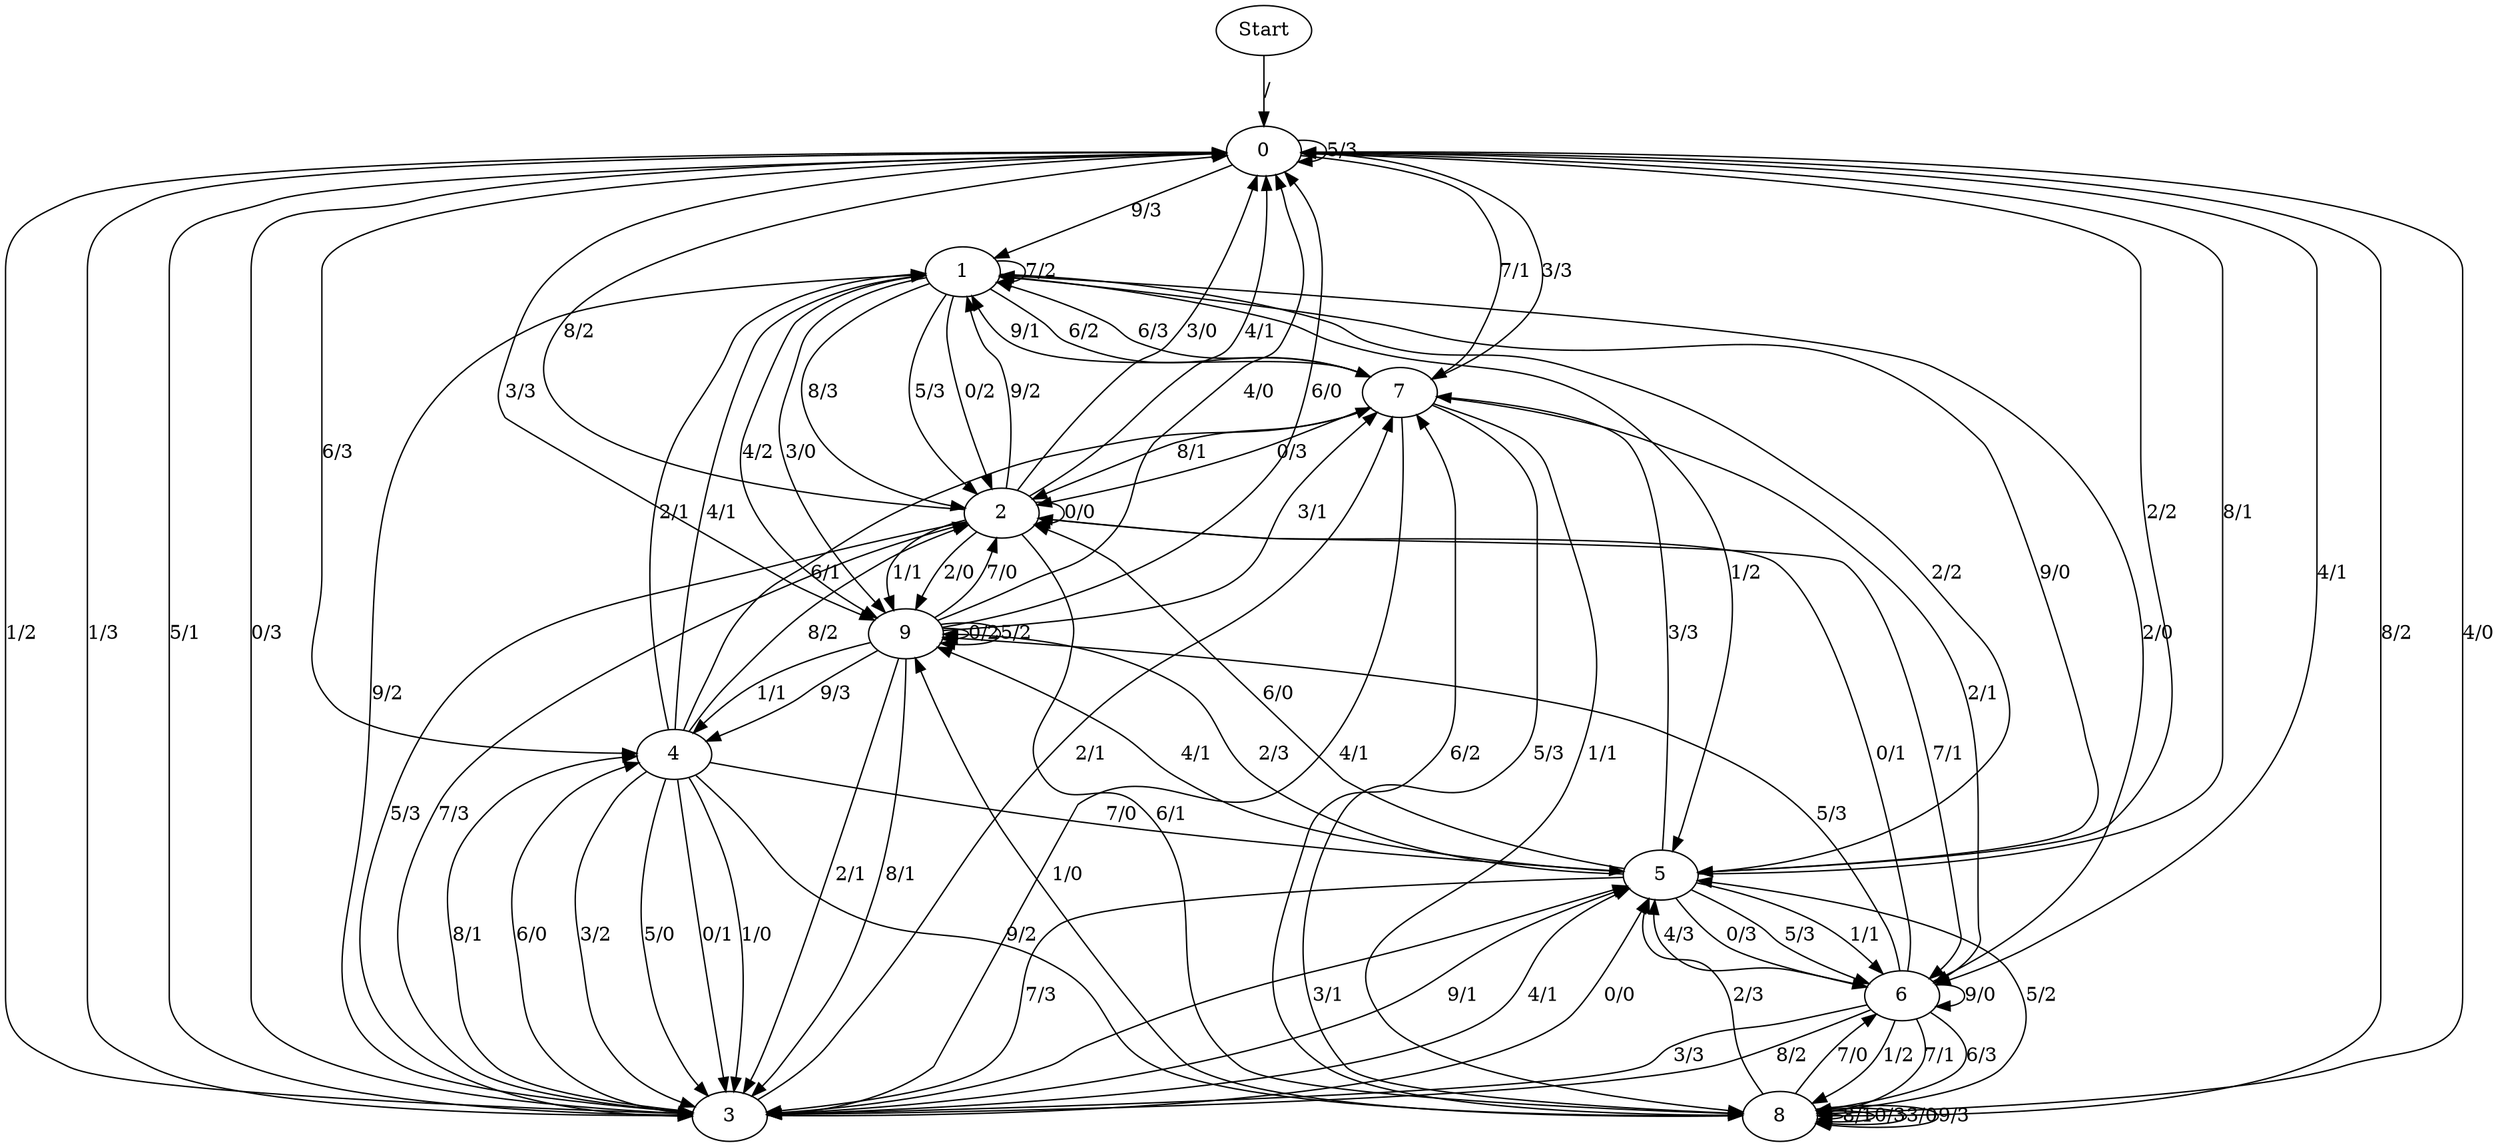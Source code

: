 digraph {
	Start -> 0 [label="/"]
	0 -> 1 [label="9/3"]
	0 -> 7 [label="7/1"]
	0 -> 3 [label="0/3"]
	0 -> 0 [label="5/3"]
	0 -> 4 [label="6/3"]
	0 -> 6 [label="4/1"]
	0 -> 8 [label="8/2"]
	0 -> 5 [label="2/2"]
	0 -> 3 [label="1/2"]
	0 -> 9 [label="3/3"]
	7 -> 3 [label="4/1"]
	7 -> 1 [label="6/3"]
	7 -> 1 [label="9/1"]
	7 -> 0 [label="3/3"]
	7 -> 8 [label="5/3"]
	7 -> 8 [label="1/1"]
	7 -> 2 [label="0/3"]
	7 -> 2 [label="8/1"]
	7 -> 6 [label="2/1"]
	3 -> 5 [label="3/1"]
	3 -> 4 [label="8/1"]
	3 -> 5 [label="9/1"]
	3 -> 7 [label="2/1"]
	3 -> 5 [label="4/1"]
	3 -> 2 [label="7/3"]
	3 -> 0 [label="1/3"]
	3 -> 5 [label="0/0"]
	3 -> 0 [label="5/1"]
	3 -> 4 [label="6/0"]
	5 -> 6 [label="1/1"]
	5 -> 6 [label="0/3"]
	5 -> 9 [label="2/3"]
	5 -> 2 [label="6/0"]
	5 -> 7 [label="3/3"]
	5 -> 0 [label="8/1"]
	5 -> 6 [label="5/3"]
	5 -> 3 [label="7/3"]
	5 -> 9 [label="4/1"]
	5 -> 1 [label="9/0"]
	1 -> 2 [label="8/3"]
	1 -> 2 [label="0/2"]
	1 -> 5 [label="1/2"]
	1 -> 2 [label="5/3"]
	1 -> 5 [label="2/2"]
	1 -> 7 [label="6/2"]
	1 -> 3 [label="9/2"]
	1 -> 1 [label="7/2"]
	1 -> 9 [label="3/0"]
	1 -> 9 [label="4/2"]
	2 -> 0 [label="4/1"]
	2 -> 2 [label="0/0"]
	2 -> 3 [label="5/3"]
	2 -> 9 [label="2/0"]
	2 -> 0 [label="8/2"]
	2 -> 1 [label="9/2"]
	2 -> 9 [label="1/1"]
	2 -> 8 [label="6/1"]
	2 -> 6 [label="7/1"]
	2 -> 0 [label="3/0"]
	9 -> 0 [label="4/0"]
	9 -> 4 [label="1/1"]
	9 -> 4 [label="9/3"]
	9 -> 3 [label="2/1"]
	9 -> 9 [label="0/2"]
	9 -> 2 [label="7/0"]
	9 -> 9 [label="5/2"]
	9 -> 7 [label="3/1"]
	9 -> 0 [label="6/0"]
	9 -> 3 [label="8/1"]
	4 -> 1 [label="4/1"]
	4 -> 8 [label="9/2"]
	4 -> 3 [label="1/0"]
	4 -> 5 [label="7/0"]
	4 -> 3 [label="3/2"]
	4 -> 3 [label="5/0"]
	4 -> 2 [label="8/2"]
	4 -> 1 [label="2/1"]
	4 -> 7 [label="6/1"]
	4 -> 3 [label="0/1"]
	8 -> 7 [label="6/2"]
	8 -> 5 [label="5/2"]
	8 -> 8 [label="8/1"]
	8 -> 8 [label="0/3"]
	8 -> 5 [label="2/3"]
	8 -> 8 [label="3/0"]
	8 -> 6 [label="7/0"]
	8 -> 0 [label="4/0"]
	8 -> 9 [label="1/0"]
	8 -> 8 [label="9/3"]
	6 -> 5 [label="4/3"]
	6 -> 3 [label="8/2"]
	6 -> 1 [label="2/0"]
	6 -> 8 [label="1/2"]
	6 -> 8 [label="7/1"]
	6 -> 2 [label="0/1"]
	6 -> 3 [label="3/3"]
	6 -> 8 [label="6/3"]
	6 -> 6 [label="9/0"]
	6 -> 9 [label="5/3"]
}
